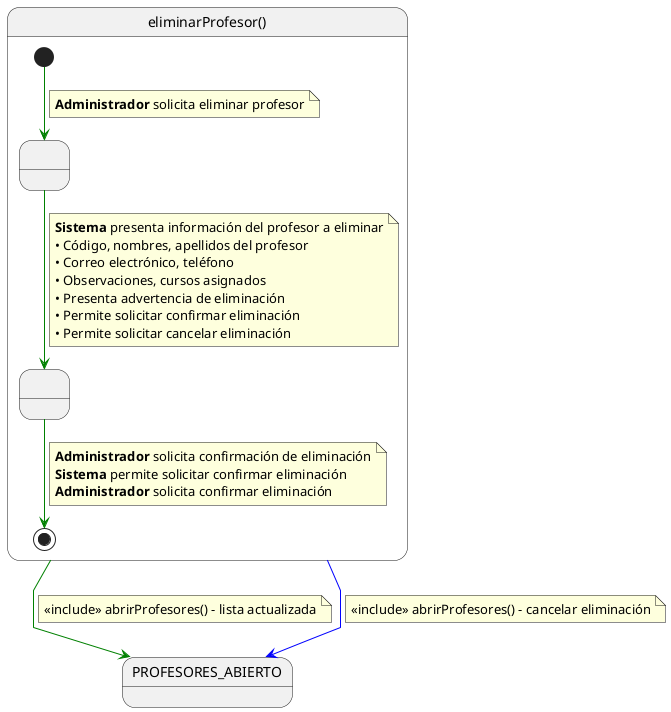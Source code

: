 @startuml eliminarProfesor

skinparam linetype polyline

state eliminarProfesor as "eliminarProfesor()" {

    state " " as ConfirmandoEliminacion
    state " " as EliminandoProfesor

    [*] -[#green]-> ConfirmandoEliminacion 
    note on link
    <b>Administrador</b> solicita eliminar profesor
    end note    
    
    ConfirmandoEliminacion -[#green]-> EliminandoProfesor
    note on link
    <b>Sistema</b> presenta información del profesor a eliminar
    • Código, nombres, apellidos del profesor
    • Correo electrónico, teléfono
    • Observaciones, cursos asignados
    • Presenta advertencia de eliminación
    • Permite solicitar confirmar eliminación
    • Permite solicitar cancelar eliminación
    end note
    
    EliminandoProfesor -[#green]-> [*]
    note on link
    <b>Administrador</b> solicita confirmación de eliminación
    <b>Sistema</b> permite solicitar confirmar eliminación
    <b>Administrador</b> solicita confirmar eliminación
    end note
}

eliminarProfesor -[#green]-> PROFESORES_ABIERTO
note on link
<<include>> abrirProfesores() - lista actualizada
end note

eliminarProfesor -[#blue]-> PROFESORES_ABIERTO
note on link
<<include>> abrirProfesores() - cancelar eliminación
end note

@enduml
